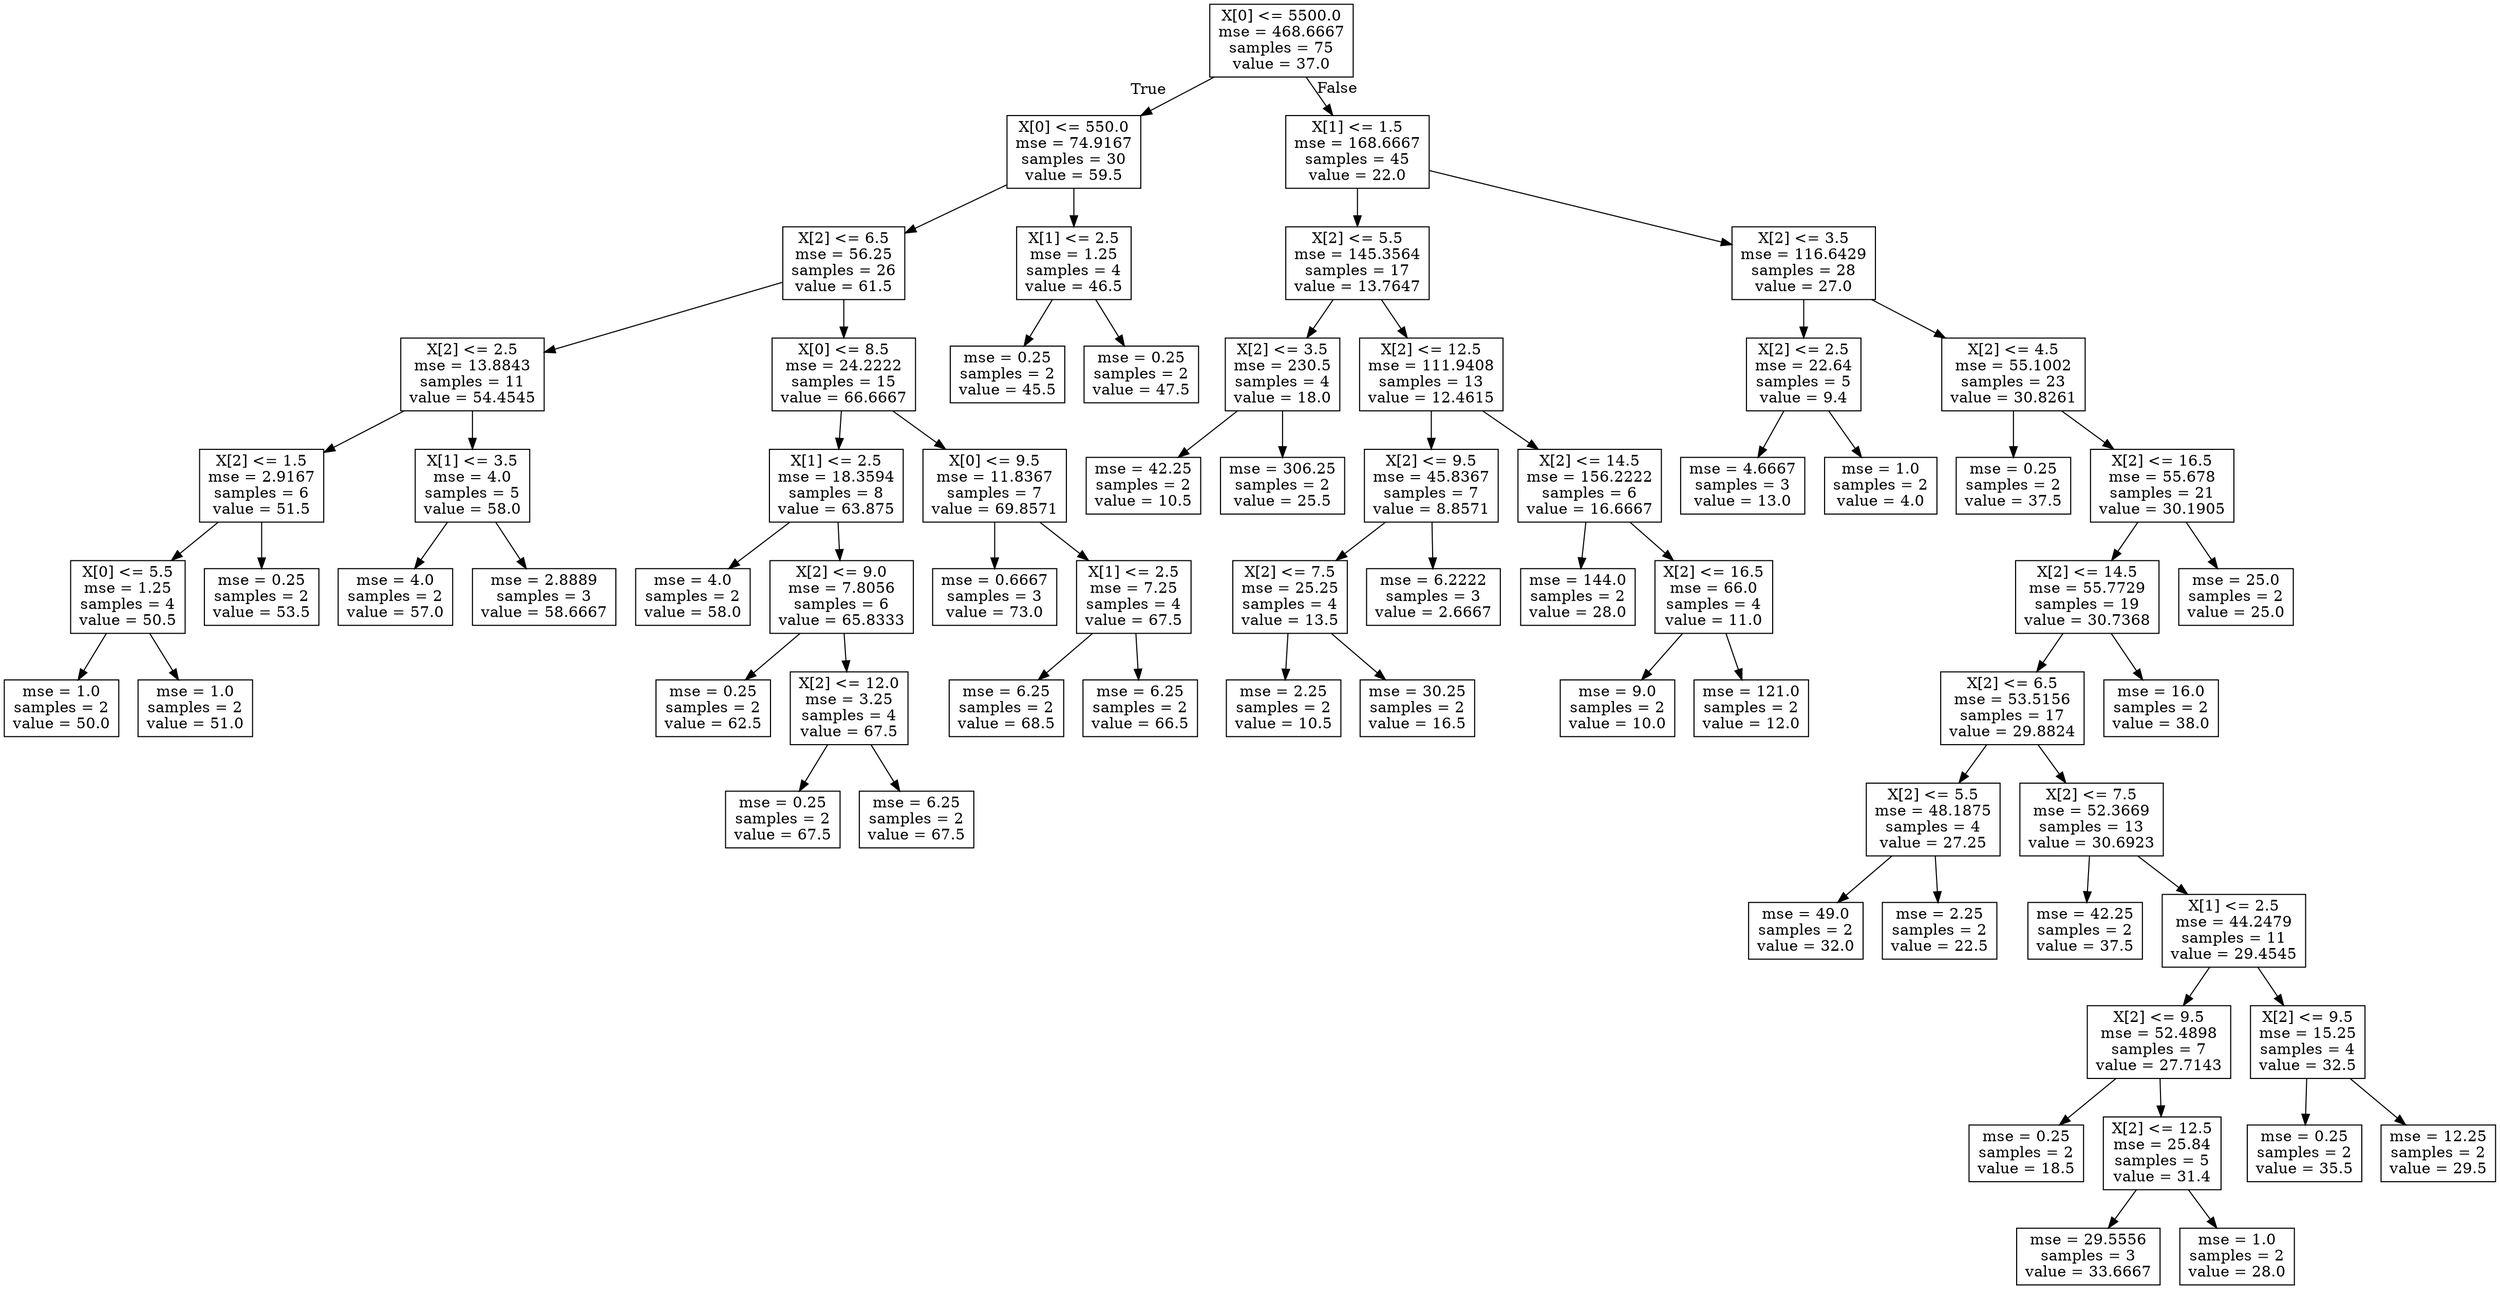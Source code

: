 digraph Tree {
node [shape=box] ;
0 [label="X[0] <= 5500.0\nmse = 468.6667\nsamples = 75\nvalue = 37.0"] ;
1 [label="X[0] <= 550.0\nmse = 74.9167\nsamples = 30\nvalue = 59.5"] ;
0 -> 1 [labeldistance=2.5, labelangle=45, headlabel="True"] ;
2 [label="X[2] <= 6.5\nmse = 56.25\nsamples = 26\nvalue = 61.5"] ;
1 -> 2 ;
3 [label="X[2] <= 2.5\nmse = 13.8843\nsamples = 11\nvalue = 54.4545"] ;
2 -> 3 ;
4 [label="X[2] <= 1.5\nmse = 2.9167\nsamples = 6\nvalue = 51.5"] ;
3 -> 4 ;
5 [label="X[0] <= 5.5\nmse = 1.25\nsamples = 4\nvalue = 50.5"] ;
4 -> 5 ;
6 [label="mse = 1.0\nsamples = 2\nvalue = 50.0"] ;
5 -> 6 ;
7 [label="mse = 1.0\nsamples = 2\nvalue = 51.0"] ;
5 -> 7 ;
8 [label="mse = 0.25\nsamples = 2\nvalue = 53.5"] ;
4 -> 8 ;
9 [label="X[1] <= 3.5\nmse = 4.0\nsamples = 5\nvalue = 58.0"] ;
3 -> 9 ;
10 [label="mse = 4.0\nsamples = 2\nvalue = 57.0"] ;
9 -> 10 ;
11 [label="mse = 2.8889\nsamples = 3\nvalue = 58.6667"] ;
9 -> 11 ;
12 [label="X[0] <= 8.5\nmse = 24.2222\nsamples = 15\nvalue = 66.6667"] ;
2 -> 12 ;
13 [label="X[1] <= 2.5\nmse = 18.3594\nsamples = 8\nvalue = 63.875"] ;
12 -> 13 ;
14 [label="mse = 4.0\nsamples = 2\nvalue = 58.0"] ;
13 -> 14 ;
15 [label="X[2] <= 9.0\nmse = 7.8056\nsamples = 6\nvalue = 65.8333"] ;
13 -> 15 ;
16 [label="mse = 0.25\nsamples = 2\nvalue = 62.5"] ;
15 -> 16 ;
17 [label="X[2] <= 12.0\nmse = 3.25\nsamples = 4\nvalue = 67.5"] ;
15 -> 17 ;
18 [label="mse = 0.25\nsamples = 2\nvalue = 67.5"] ;
17 -> 18 ;
19 [label="mse = 6.25\nsamples = 2\nvalue = 67.5"] ;
17 -> 19 ;
20 [label="X[0] <= 9.5\nmse = 11.8367\nsamples = 7\nvalue = 69.8571"] ;
12 -> 20 ;
21 [label="mse = 0.6667\nsamples = 3\nvalue = 73.0"] ;
20 -> 21 ;
22 [label="X[1] <= 2.5\nmse = 7.25\nsamples = 4\nvalue = 67.5"] ;
20 -> 22 ;
23 [label="mse = 6.25\nsamples = 2\nvalue = 68.5"] ;
22 -> 23 ;
24 [label="mse = 6.25\nsamples = 2\nvalue = 66.5"] ;
22 -> 24 ;
25 [label="X[1] <= 2.5\nmse = 1.25\nsamples = 4\nvalue = 46.5"] ;
1 -> 25 ;
26 [label="mse = 0.25\nsamples = 2\nvalue = 45.5"] ;
25 -> 26 ;
27 [label="mse = 0.25\nsamples = 2\nvalue = 47.5"] ;
25 -> 27 ;
28 [label="X[1] <= 1.5\nmse = 168.6667\nsamples = 45\nvalue = 22.0"] ;
0 -> 28 [labeldistance=2.5, labelangle=-45, headlabel="False"] ;
29 [label="X[2] <= 5.5\nmse = 145.3564\nsamples = 17\nvalue = 13.7647"] ;
28 -> 29 ;
30 [label="X[2] <= 3.5\nmse = 230.5\nsamples = 4\nvalue = 18.0"] ;
29 -> 30 ;
31 [label="mse = 42.25\nsamples = 2\nvalue = 10.5"] ;
30 -> 31 ;
32 [label="mse = 306.25\nsamples = 2\nvalue = 25.5"] ;
30 -> 32 ;
33 [label="X[2] <= 12.5\nmse = 111.9408\nsamples = 13\nvalue = 12.4615"] ;
29 -> 33 ;
34 [label="X[2] <= 9.5\nmse = 45.8367\nsamples = 7\nvalue = 8.8571"] ;
33 -> 34 ;
35 [label="X[2] <= 7.5\nmse = 25.25\nsamples = 4\nvalue = 13.5"] ;
34 -> 35 ;
36 [label="mse = 2.25\nsamples = 2\nvalue = 10.5"] ;
35 -> 36 ;
37 [label="mse = 30.25\nsamples = 2\nvalue = 16.5"] ;
35 -> 37 ;
38 [label="mse = 6.2222\nsamples = 3\nvalue = 2.6667"] ;
34 -> 38 ;
39 [label="X[2] <= 14.5\nmse = 156.2222\nsamples = 6\nvalue = 16.6667"] ;
33 -> 39 ;
40 [label="mse = 144.0\nsamples = 2\nvalue = 28.0"] ;
39 -> 40 ;
41 [label="X[2] <= 16.5\nmse = 66.0\nsamples = 4\nvalue = 11.0"] ;
39 -> 41 ;
42 [label="mse = 9.0\nsamples = 2\nvalue = 10.0"] ;
41 -> 42 ;
43 [label="mse = 121.0\nsamples = 2\nvalue = 12.0"] ;
41 -> 43 ;
44 [label="X[2] <= 3.5\nmse = 116.6429\nsamples = 28\nvalue = 27.0"] ;
28 -> 44 ;
45 [label="X[2] <= 2.5\nmse = 22.64\nsamples = 5\nvalue = 9.4"] ;
44 -> 45 ;
46 [label="mse = 4.6667\nsamples = 3\nvalue = 13.0"] ;
45 -> 46 ;
47 [label="mse = 1.0\nsamples = 2\nvalue = 4.0"] ;
45 -> 47 ;
48 [label="X[2] <= 4.5\nmse = 55.1002\nsamples = 23\nvalue = 30.8261"] ;
44 -> 48 ;
49 [label="mse = 0.25\nsamples = 2\nvalue = 37.5"] ;
48 -> 49 ;
50 [label="X[2] <= 16.5\nmse = 55.678\nsamples = 21\nvalue = 30.1905"] ;
48 -> 50 ;
51 [label="X[2] <= 14.5\nmse = 55.7729\nsamples = 19\nvalue = 30.7368"] ;
50 -> 51 ;
52 [label="X[2] <= 6.5\nmse = 53.5156\nsamples = 17\nvalue = 29.8824"] ;
51 -> 52 ;
53 [label="X[2] <= 5.5\nmse = 48.1875\nsamples = 4\nvalue = 27.25"] ;
52 -> 53 ;
54 [label="mse = 49.0\nsamples = 2\nvalue = 32.0"] ;
53 -> 54 ;
55 [label="mse = 2.25\nsamples = 2\nvalue = 22.5"] ;
53 -> 55 ;
56 [label="X[2] <= 7.5\nmse = 52.3669\nsamples = 13\nvalue = 30.6923"] ;
52 -> 56 ;
57 [label="mse = 42.25\nsamples = 2\nvalue = 37.5"] ;
56 -> 57 ;
58 [label="X[1] <= 2.5\nmse = 44.2479\nsamples = 11\nvalue = 29.4545"] ;
56 -> 58 ;
59 [label="X[2] <= 9.5\nmse = 52.4898\nsamples = 7\nvalue = 27.7143"] ;
58 -> 59 ;
60 [label="mse = 0.25\nsamples = 2\nvalue = 18.5"] ;
59 -> 60 ;
61 [label="X[2] <= 12.5\nmse = 25.84\nsamples = 5\nvalue = 31.4"] ;
59 -> 61 ;
62 [label="mse = 29.5556\nsamples = 3\nvalue = 33.6667"] ;
61 -> 62 ;
63 [label="mse = 1.0\nsamples = 2\nvalue = 28.0"] ;
61 -> 63 ;
64 [label="X[2] <= 9.5\nmse = 15.25\nsamples = 4\nvalue = 32.5"] ;
58 -> 64 ;
65 [label="mse = 0.25\nsamples = 2\nvalue = 35.5"] ;
64 -> 65 ;
66 [label="mse = 12.25\nsamples = 2\nvalue = 29.5"] ;
64 -> 66 ;
67 [label="mse = 16.0\nsamples = 2\nvalue = 38.0"] ;
51 -> 67 ;
68 [label="mse = 25.0\nsamples = 2\nvalue = 25.0"] ;
50 -> 68 ;
}